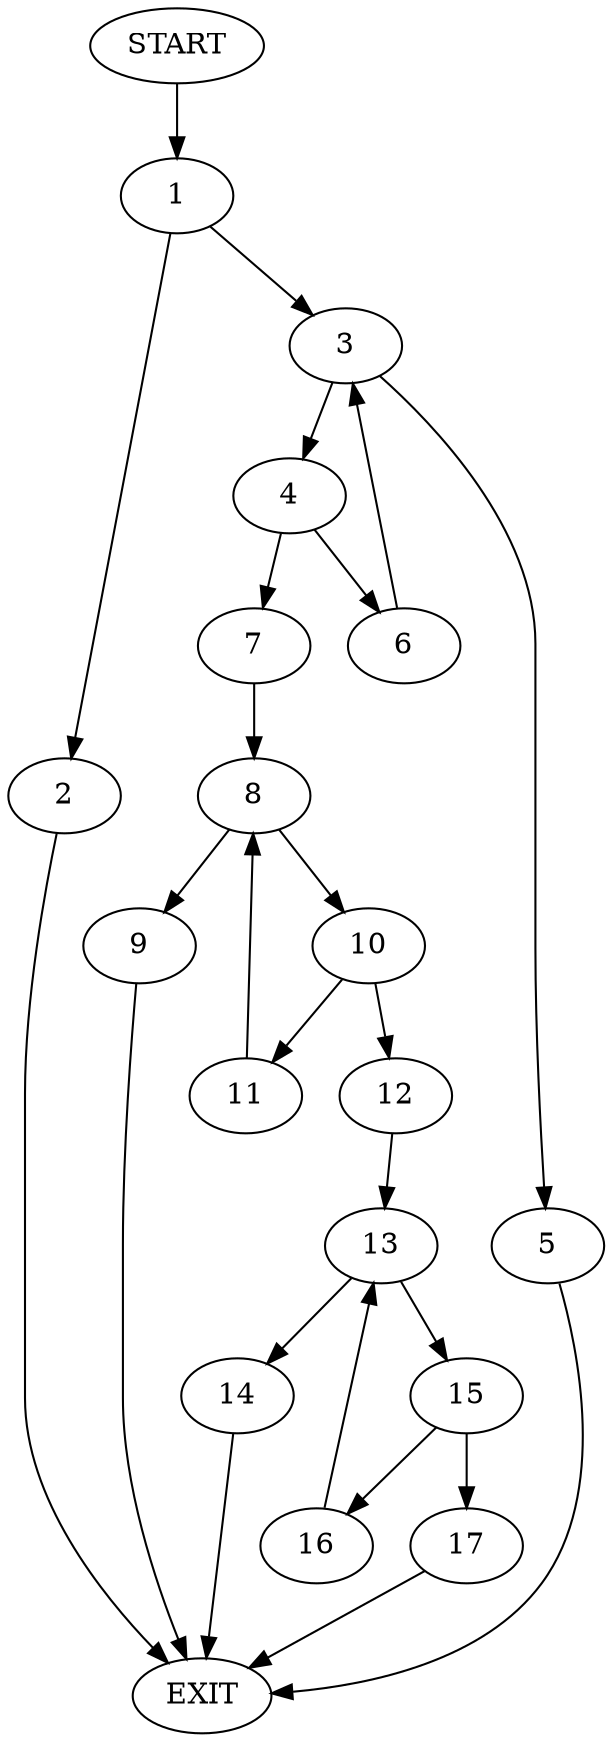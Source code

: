 digraph {
0 [label="START"]
18 [label="EXIT"]
0 -> 1
1 -> 2
1 -> 3
2 -> 18
3 -> 4
3 -> 5
4 -> 6
4 -> 7
5 -> 18
6 -> 3
7 -> 8
8 -> 9
8 -> 10
9 -> 18
10 -> 11
10 -> 12
11 -> 8
12 -> 13
13 -> 14
13 -> 15
15 -> 16
15 -> 17
14 -> 18
16 -> 13
17 -> 18
}
